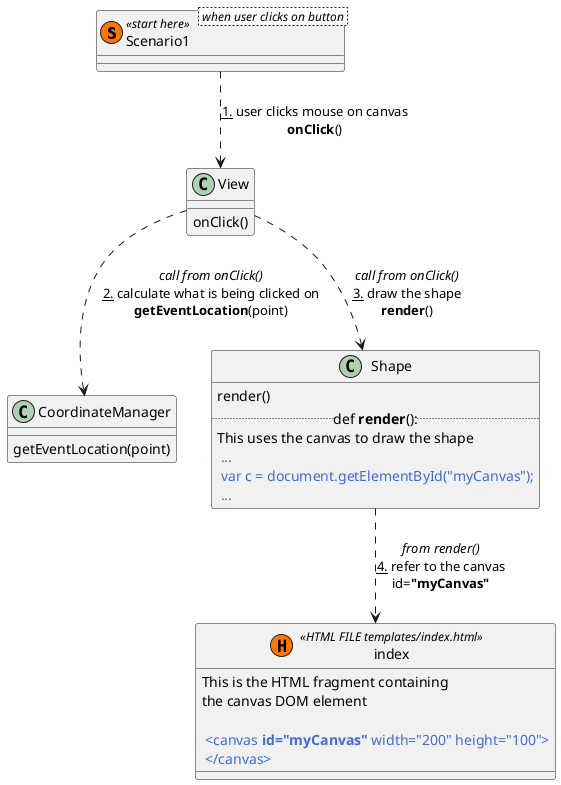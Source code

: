 @startuml numbered steps

!$code = "<color:royalBlue><size:14>"
!$codeb = "<color:DarkSlateGray><size:12>"
!$codeg = "<color:Gray><size:12>"
!$codeb = "<color:royalBlue>"
!$codep = "<color:Purple><size:14>"

class Scenario1 < when user clicks on button ><< (S,#FF7700) start here >>

class View {
    onClick()
}

class CoordinateManager {
    getEventLocation(point)
}

class Shape {
    render()
    .. def <b>render</b>(): ..
        This uses the canvas to draw the shape
        $codeb ...
        $codeb var c = document.getElementById("myCanvas");
        $codeb ...
}

class index <<(H,#FF7700) HTML FILE templates/index.html>> {
    This is the HTML fragment containing 
    the canvas DOM element

    $codeb <canvas <b>id="myCanvas"</b> width="200" height="100">
    $codeb </canvas>
}

Scenario1 ..> View : <u>1.</u> user clicks mouse on canvas\n<b>onClick</b>()
View ..> CoordinateManager : <i>call from onClick()</i>\n<u>2.</u> calculate what is being clicked on\n<b>getEventLocation</b>(point)
View ..> Shape : <i>call from onClick()</i>\n<u>3.</u> draw the shape\n<b>render</b>()
Shape ..> index : <i>from render()</i>\n<u>4.</u> refer to the canvas\nid=<b>"myCanvas"</b>

@enduml